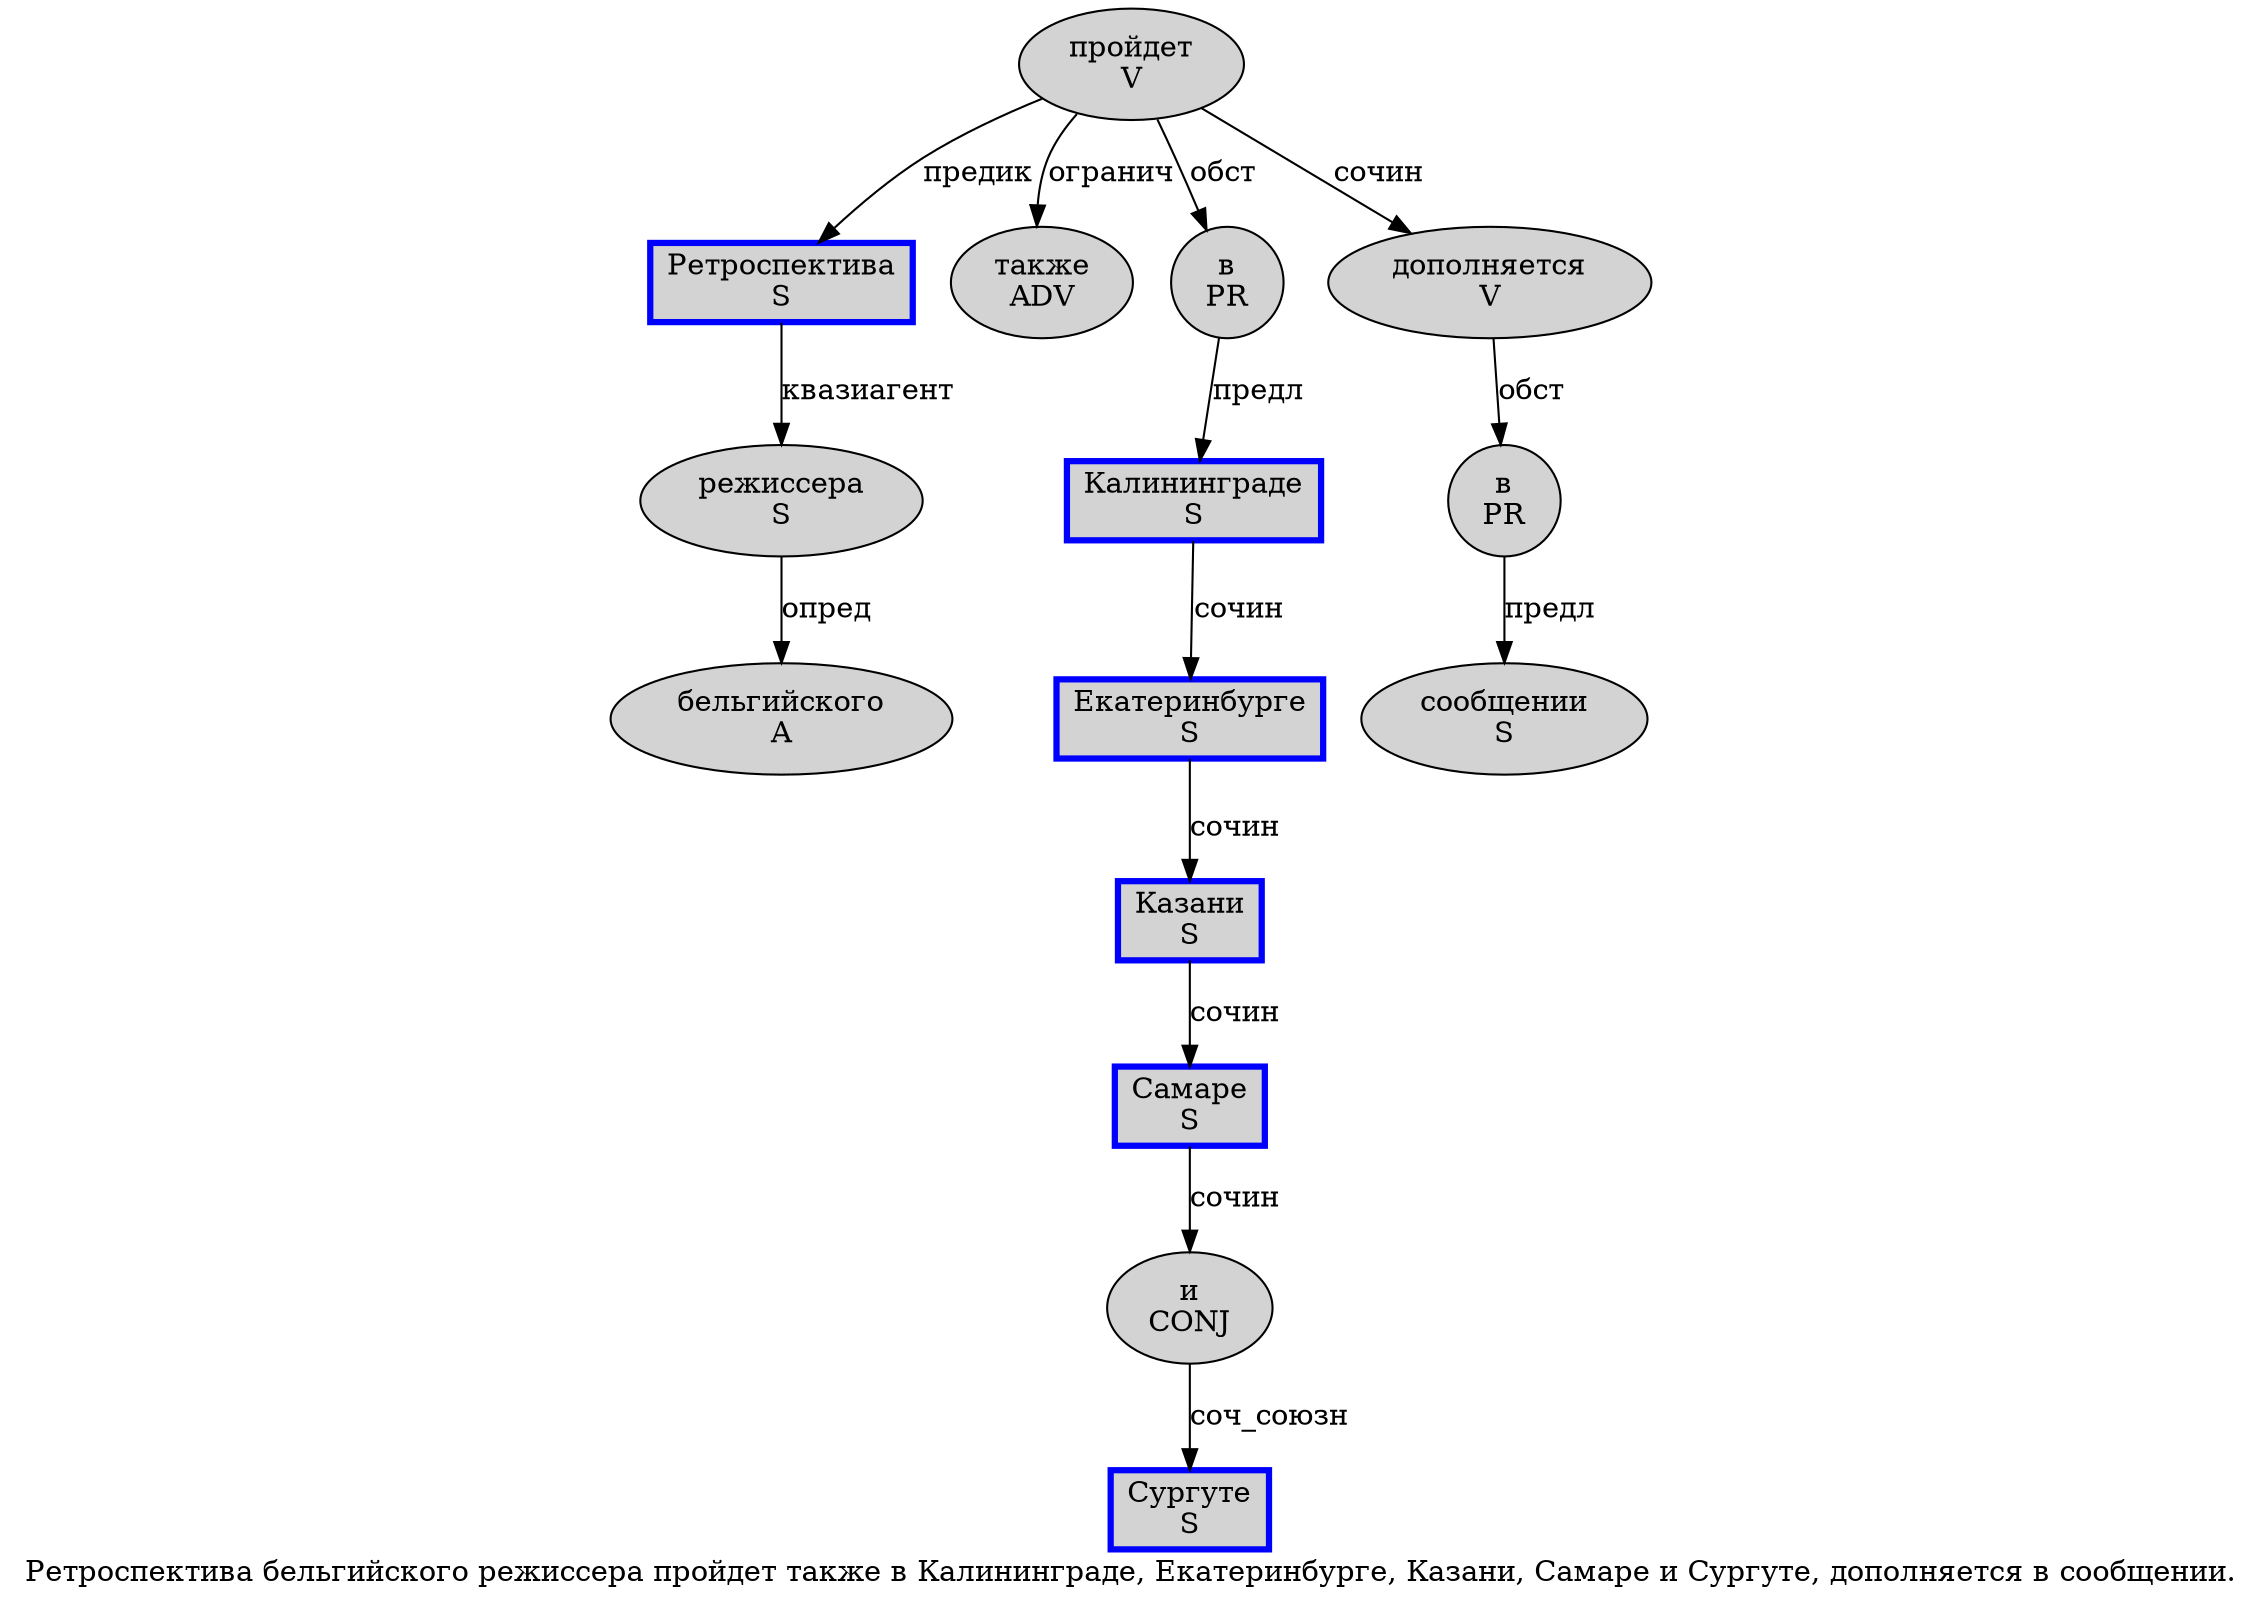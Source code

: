 digraph SENTENCE_782 {
	graph [label="Ретроспектива бельгийского режиссера пройдет также в Калининграде, Екатеринбурге, Казани, Самаре и Сургуте, дополняется в сообщении."]
	node [style=filled]
		0 [label="Ретроспектива
S" color=blue fillcolor=lightgray penwidth=3 shape=box]
		1 [label="бельгийского
A" color="" fillcolor=lightgray penwidth=1 shape=ellipse]
		2 [label="режиссера
S" color="" fillcolor=lightgray penwidth=1 shape=ellipse]
		3 [label="пройдет
V" color="" fillcolor=lightgray penwidth=1 shape=ellipse]
		4 [label="также
ADV" color="" fillcolor=lightgray penwidth=1 shape=ellipse]
		5 [label="в
PR" color="" fillcolor=lightgray penwidth=1 shape=ellipse]
		6 [label="Калининграде
S" color=blue fillcolor=lightgray penwidth=3 shape=box]
		8 [label="Екатеринбурге
S" color=blue fillcolor=lightgray penwidth=3 shape=box]
		10 [label="Казани
S" color=blue fillcolor=lightgray penwidth=3 shape=box]
		12 [label="Самаре
S" color=blue fillcolor=lightgray penwidth=3 shape=box]
		13 [label="и
CONJ" color="" fillcolor=lightgray penwidth=1 shape=ellipse]
		14 [label="Сургуте
S" color=blue fillcolor=lightgray penwidth=3 shape=box]
		16 [label="дополняется
V" color="" fillcolor=lightgray penwidth=1 shape=ellipse]
		17 [label="в
PR" color="" fillcolor=lightgray penwidth=1 shape=ellipse]
		18 [label="сообщении
S" color="" fillcolor=lightgray penwidth=1 shape=ellipse]
			3 -> 0 [label="предик"]
			3 -> 4 [label="огранич"]
			3 -> 5 [label="обст"]
			3 -> 16 [label="сочин"]
			13 -> 14 [label="соч_союзн"]
			0 -> 2 [label="квазиагент"]
			8 -> 10 [label="сочин"]
			2 -> 1 [label="опред"]
			12 -> 13 [label="сочин"]
			10 -> 12 [label="сочин"]
			16 -> 17 [label="обст"]
			6 -> 8 [label="сочин"]
			17 -> 18 [label="предл"]
			5 -> 6 [label="предл"]
}